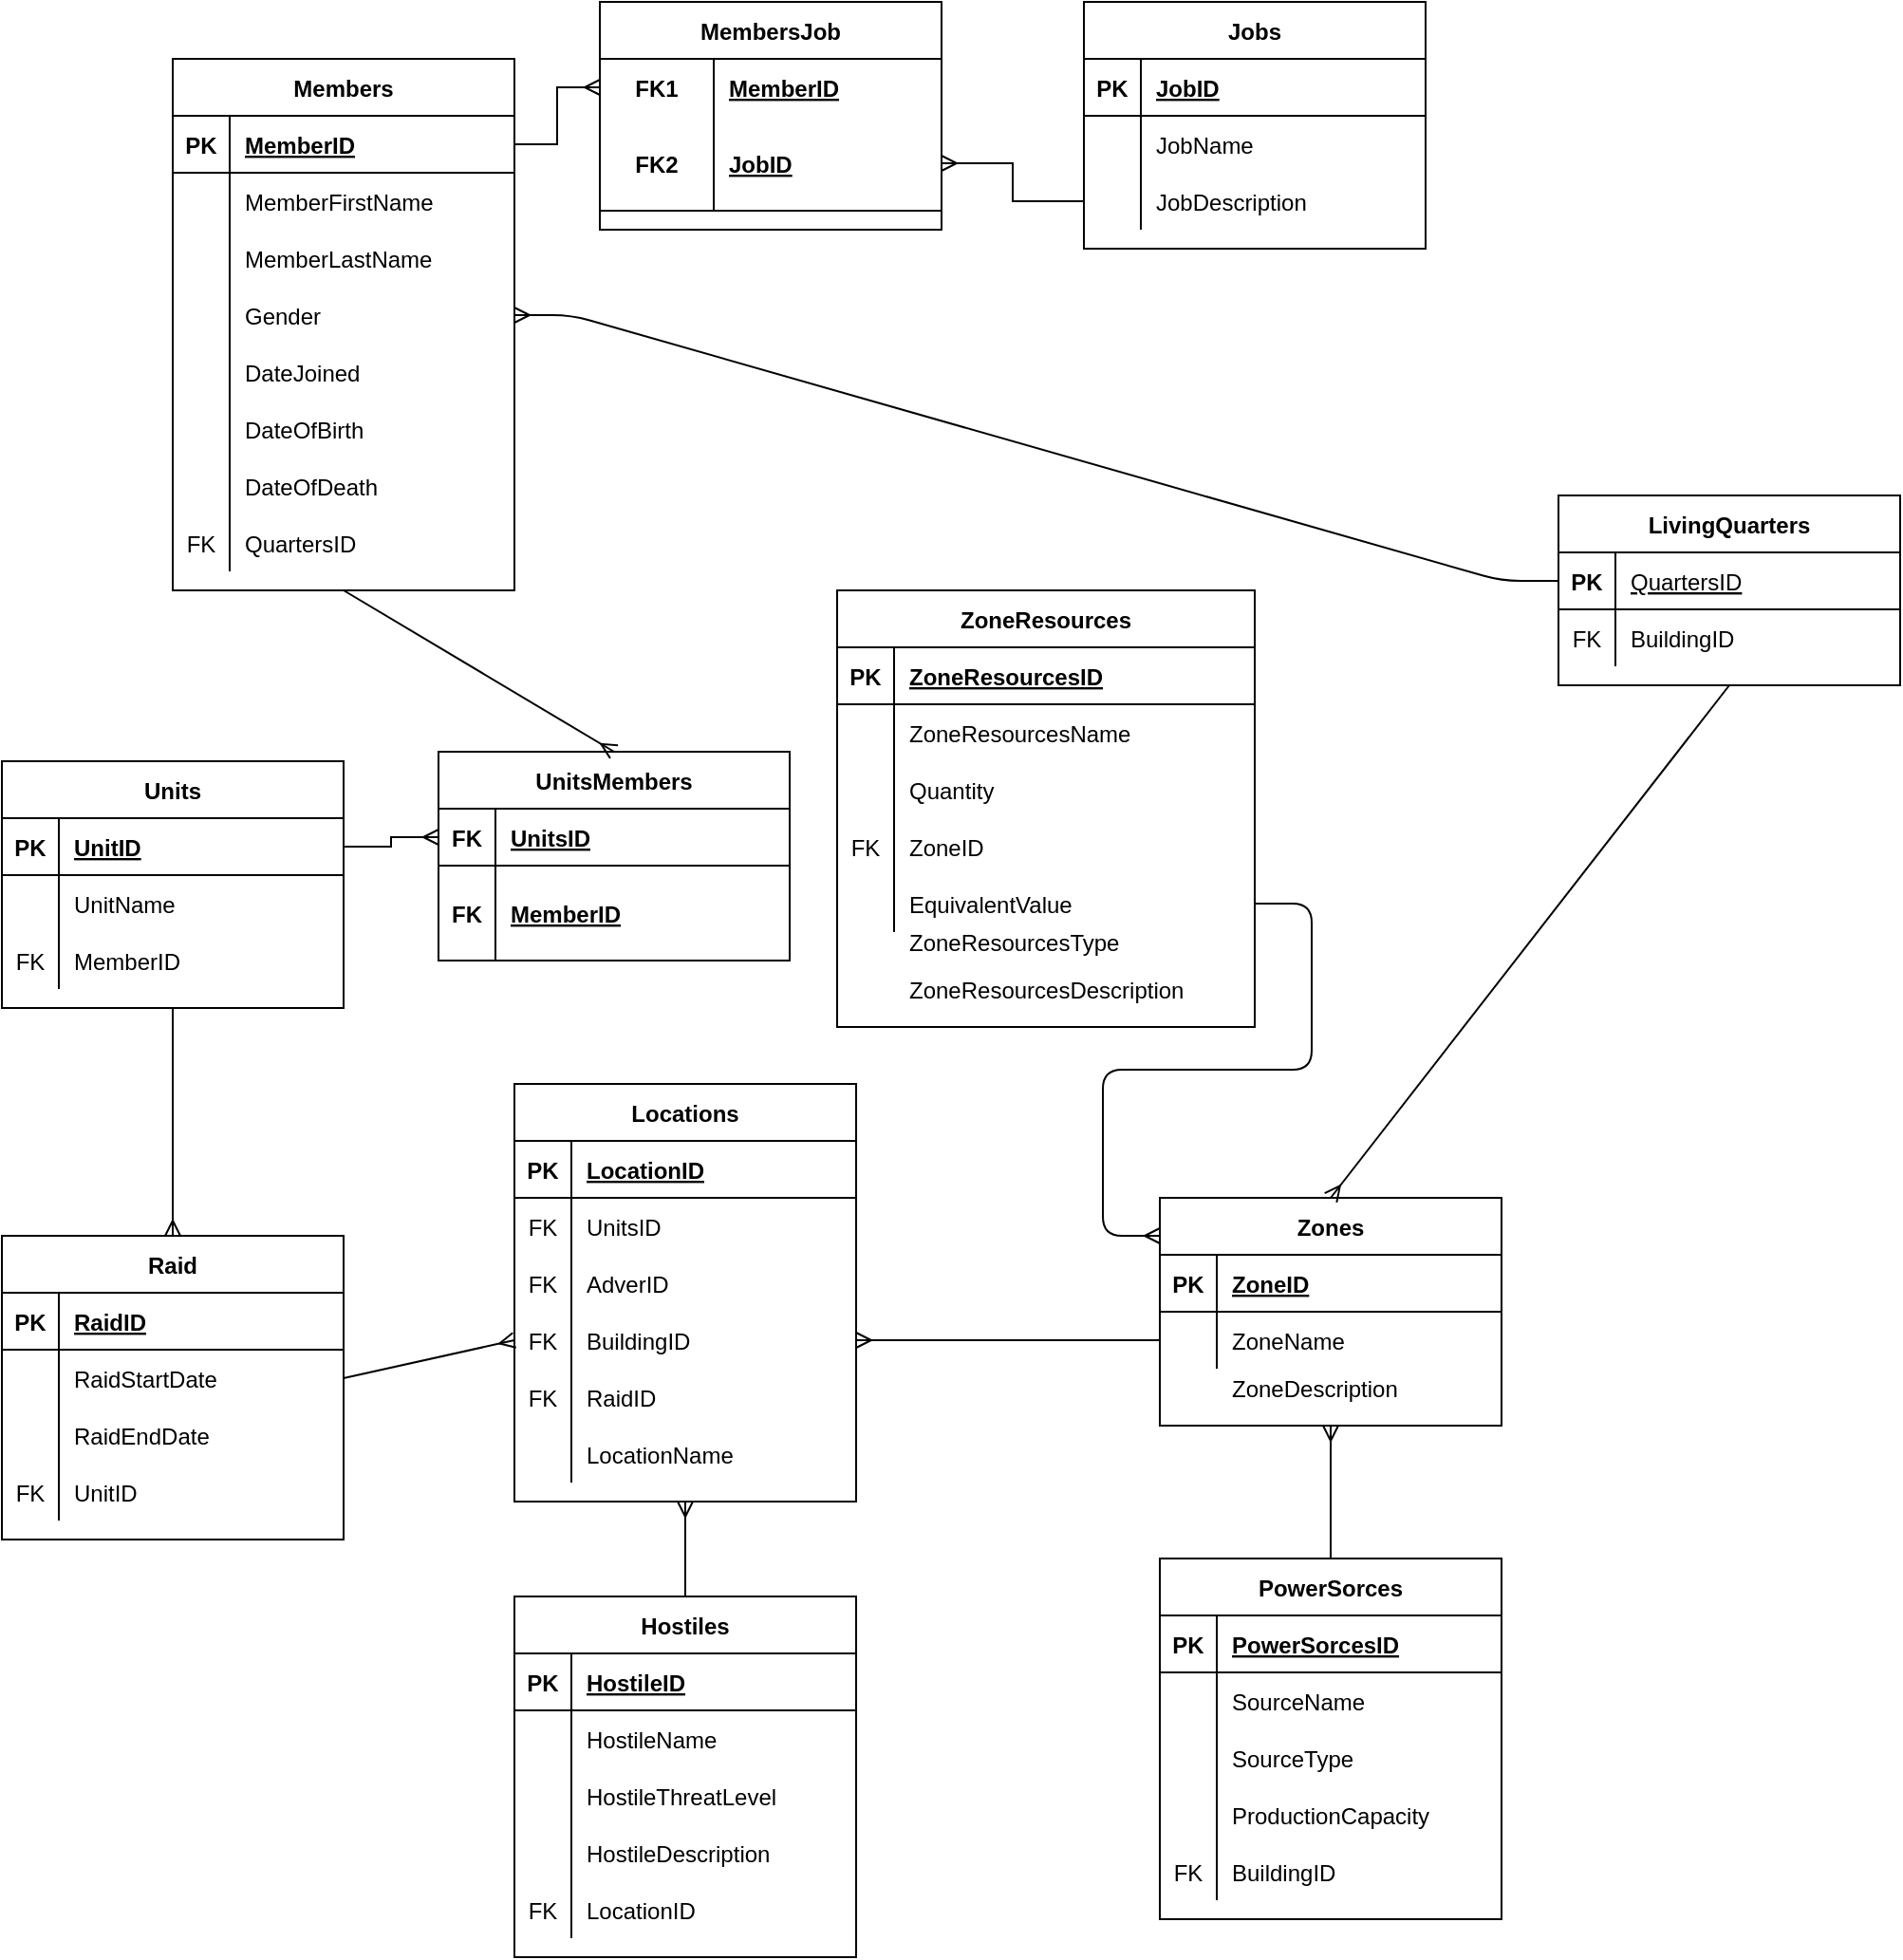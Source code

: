 <mxfile version="15.6.8" type="device"><diagram id="XdAY1lsW5mW8Tpn6hR-O" name="Page-1"><mxGraphModel dx="1344" dy="834" grid="1" gridSize="10" guides="1" tooltips="1" connect="1" arrows="1" fold="1" page="1" pageScale="1" pageWidth="850" pageHeight="1100" math="0" shadow="0"><root><mxCell id="0"/><mxCell id="1" parent="0"/><mxCell id="xS3Vt_DvIBAjtEXGoKfx-1" value="Members" style="shape=table;startSize=30;container=1;collapsible=1;childLayout=tableLayout;fixedRows=1;rowLines=0;fontStyle=1;align=center;resizeLast=1;" vertex="1" parent="1"><mxGeometry x="130" y="70" width="180" height="280" as="geometry"/></mxCell><mxCell id="xS3Vt_DvIBAjtEXGoKfx-2" value="" style="shape=partialRectangle;collapsible=0;dropTarget=0;pointerEvents=0;fillColor=none;top=0;left=0;bottom=1;right=0;points=[[0,0.5],[1,0.5]];portConstraint=eastwest;" vertex="1" parent="xS3Vt_DvIBAjtEXGoKfx-1"><mxGeometry y="30" width="180" height="30" as="geometry"/></mxCell><mxCell id="xS3Vt_DvIBAjtEXGoKfx-3" value="PK" style="shape=partialRectangle;connectable=0;fillColor=none;top=0;left=0;bottom=0;right=0;fontStyle=1;overflow=hidden;" vertex="1" parent="xS3Vt_DvIBAjtEXGoKfx-2"><mxGeometry width="30" height="30" as="geometry"><mxRectangle width="30" height="30" as="alternateBounds"/></mxGeometry></mxCell><mxCell id="xS3Vt_DvIBAjtEXGoKfx-4" value="MemberID" style="shape=partialRectangle;connectable=0;fillColor=none;top=0;left=0;bottom=0;right=0;align=left;spacingLeft=6;fontStyle=5;overflow=hidden;" vertex="1" parent="xS3Vt_DvIBAjtEXGoKfx-2"><mxGeometry x="30" width="150" height="30" as="geometry"><mxRectangle width="150" height="30" as="alternateBounds"/></mxGeometry></mxCell><mxCell id="xS3Vt_DvIBAjtEXGoKfx-5" value="" style="shape=partialRectangle;collapsible=0;dropTarget=0;pointerEvents=0;fillColor=none;top=0;left=0;bottom=0;right=0;points=[[0,0.5],[1,0.5]];portConstraint=eastwest;" vertex="1" parent="xS3Vt_DvIBAjtEXGoKfx-1"><mxGeometry y="60" width="180" height="30" as="geometry"/></mxCell><mxCell id="xS3Vt_DvIBAjtEXGoKfx-6" value="" style="shape=partialRectangle;connectable=0;fillColor=none;top=0;left=0;bottom=0;right=0;editable=1;overflow=hidden;" vertex="1" parent="xS3Vt_DvIBAjtEXGoKfx-5"><mxGeometry width="30" height="30" as="geometry"><mxRectangle width="30" height="30" as="alternateBounds"/></mxGeometry></mxCell><mxCell id="xS3Vt_DvIBAjtEXGoKfx-7" value="MemberFirstName" style="shape=partialRectangle;connectable=0;fillColor=none;top=0;left=0;bottom=0;right=0;align=left;spacingLeft=6;overflow=hidden;" vertex="1" parent="xS3Vt_DvIBAjtEXGoKfx-5"><mxGeometry x="30" width="150" height="30" as="geometry"><mxRectangle width="150" height="30" as="alternateBounds"/></mxGeometry></mxCell><mxCell id="xS3Vt_DvIBAjtEXGoKfx-8" value="" style="shape=partialRectangle;collapsible=0;dropTarget=0;pointerEvents=0;fillColor=none;top=0;left=0;bottom=0;right=0;points=[[0,0.5],[1,0.5]];portConstraint=eastwest;" vertex="1" parent="xS3Vt_DvIBAjtEXGoKfx-1"><mxGeometry y="90" width="180" height="30" as="geometry"/></mxCell><mxCell id="xS3Vt_DvIBAjtEXGoKfx-9" value="" style="shape=partialRectangle;connectable=0;fillColor=none;top=0;left=0;bottom=0;right=0;editable=1;overflow=hidden;" vertex="1" parent="xS3Vt_DvIBAjtEXGoKfx-8"><mxGeometry width="30" height="30" as="geometry"><mxRectangle width="30" height="30" as="alternateBounds"/></mxGeometry></mxCell><mxCell id="xS3Vt_DvIBAjtEXGoKfx-10" value="MemberLastName" style="shape=partialRectangle;connectable=0;fillColor=none;top=0;left=0;bottom=0;right=0;align=left;spacingLeft=6;overflow=hidden;" vertex="1" parent="xS3Vt_DvIBAjtEXGoKfx-8"><mxGeometry x="30" width="150" height="30" as="geometry"><mxRectangle width="150" height="30" as="alternateBounds"/></mxGeometry></mxCell><mxCell id="xS3Vt_DvIBAjtEXGoKfx-11" value="" style="shape=partialRectangle;collapsible=0;dropTarget=0;pointerEvents=0;fillColor=none;top=0;left=0;bottom=0;right=0;points=[[0,0.5],[1,0.5]];portConstraint=eastwest;" vertex="1" parent="xS3Vt_DvIBAjtEXGoKfx-1"><mxGeometry y="120" width="180" height="30" as="geometry"/></mxCell><mxCell id="xS3Vt_DvIBAjtEXGoKfx-12" value="" style="shape=partialRectangle;connectable=0;fillColor=none;top=0;left=0;bottom=0;right=0;editable=1;overflow=hidden;" vertex="1" parent="xS3Vt_DvIBAjtEXGoKfx-11"><mxGeometry width="30" height="30" as="geometry"><mxRectangle width="30" height="30" as="alternateBounds"/></mxGeometry></mxCell><mxCell id="xS3Vt_DvIBAjtEXGoKfx-13" value="Gender" style="shape=partialRectangle;connectable=0;fillColor=none;top=0;left=0;bottom=0;right=0;align=left;spacingLeft=6;overflow=hidden;" vertex="1" parent="xS3Vt_DvIBAjtEXGoKfx-11"><mxGeometry x="30" width="150" height="30" as="geometry"><mxRectangle width="150" height="30" as="alternateBounds"/></mxGeometry></mxCell><mxCell id="xS3Vt_DvIBAjtEXGoKfx-14" value="" style="shape=partialRectangle;collapsible=0;dropTarget=0;pointerEvents=0;fillColor=none;top=0;left=0;bottom=0;right=0;points=[[0,0.5],[1,0.5]];portConstraint=eastwest;" vertex="1" parent="xS3Vt_DvIBAjtEXGoKfx-1"><mxGeometry y="150" width="180" height="30" as="geometry"/></mxCell><mxCell id="xS3Vt_DvIBAjtEXGoKfx-15" value="" style="shape=partialRectangle;connectable=0;fillColor=none;top=0;left=0;bottom=0;right=0;editable=1;overflow=hidden;" vertex="1" parent="xS3Vt_DvIBAjtEXGoKfx-14"><mxGeometry width="30" height="30" as="geometry"><mxRectangle width="30" height="30" as="alternateBounds"/></mxGeometry></mxCell><mxCell id="xS3Vt_DvIBAjtEXGoKfx-16" value="DateJoined" style="shape=partialRectangle;connectable=0;fillColor=none;top=0;left=0;bottom=0;right=0;align=left;spacingLeft=6;overflow=hidden;" vertex="1" parent="xS3Vt_DvIBAjtEXGoKfx-14"><mxGeometry x="30" width="150" height="30" as="geometry"><mxRectangle width="150" height="30" as="alternateBounds"/></mxGeometry></mxCell><mxCell id="xS3Vt_DvIBAjtEXGoKfx-17" value="" style="shape=partialRectangle;collapsible=0;dropTarget=0;pointerEvents=0;fillColor=none;top=0;left=0;bottom=0;right=0;points=[[0,0.5],[1,0.5]];portConstraint=eastwest;" vertex="1" parent="xS3Vt_DvIBAjtEXGoKfx-1"><mxGeometry y="180" width="180" height="30" as="geometry"/></mxCell><mxCell id="xS3Vt_DvIBAjtEXGoKfx-18" value="" style="shape=partialRectangle;connectable=0;fillColor=none;top=0;left=0;bottom=0;right=0;editable=1;overflow=hidden;" vertex="1" parent="xS3Vt_DvIBAjtEXGoKfx-17"><mxGeometry width="30" height="30" as="geometry"><mxRectangle width="30" height="30" as="alternateBounds"/></mxGeometry></mxCell><mxCell id="xS3Vt_DvIBAjtEXGoKfx-19" value="DateOfBirth" style="shape=partialRectangle;connectable=0;fillColor=none;top=0;left=0;bottom=0;right=0;align=left;spacingLeft=6;overflow=hidden;" vertex="1" parent="xS3Vt_DvIBAjtEXGoKfx-17"><mxGeometry x="30" width="150" height="30" as="geometry"><mxRectangle width="150" height="30" as="alternateBounds"/></mxGeometry></mxCell><mxCell id="xS3Vt_DvIBAjtEXGoKfx-20" value="" style="shape=partialRectangle;collapsible=0;dropTarget=0;pointerEvents=0;fillColor=none;top=0;left=0;bottom=0;right=0;points=[[0,0.5],[1,0.5]];portConstraint=eastwest;" vertex="1" parent="xS3Vt_DvIBAjtEXGoKfx-1"><mxGeometry y="210" width="180" height="30" as="geometry"/></mxCell><mxCell id="xS3Vt_DvIBAjtEXGoKfx-21" value="" style="shape=partialRectangle;connectable=0;fillColor=none;top=0;left=0;bottom=0;right=0;editable=1;overflow=hidden;" vertex="1" parent="xS3Vt_DvIBAjtEXGoKfx-20"><mxGeometry width="30" height="30" as="geometry"><mxRectangle width="30" height="30" as="alternateBounds"/></mxGeometry></mxCell><mxCell id="xS3Vt_DvIBAjtEXGoKfx-22" value="DateOfDeath" style="shape=partialRectangle;connectable=0;fillColor=none;top=0;left=0;bottom=0;right=0;align=left;spacingLeft=6;overflow=hidden;" vertex="1" parent="xS3Vt_DvIBAjtEXGoKfx-20"><mxGeometry x="30" width="150" height="30" as="geometry"><mxRectangle width="150" height="30" as="alternateBounds"/></mxGeometry></mxCell><mxCell id="xS3Vt_DvIBAjtEXGoKfx-23" value="" style="shape=partialRectangle;collapsible=0;dropTarget=0;pointerEvents=0;fillColor=none;top=0;left=0;bottom=0;right=0;points=[[0,0.5],[1,0.5]];portConstraint=eastwest;" vertex="1" parent="xS3Vt_DvIBAjtEXGoKfx-1"><mxGeometry y="240" width="180" height="30" as="geometry"/></mxCell><mxCell id="xS3Vt_DvIBAjtEXGoKfx-24" value="FK" style="shape=partialRectangle;connectable=0;fillColor=none;top=0;left=0;bottom=0;right=0;editable=1;overflow=hidden;" vertex="1" parent="xS3Vt_DvIBAjtEXGoKfx-23"><mxGeometry width="30" height="30" as="geometry"><mxRectangle width="30" height="30" as="alternateBounds"/></mxGeometry></mxCell><mxCell id="xS3Vt_DvIBAjtEXGoKfx-25" value="QuartersID" style="shape=partialRectangle;connectable=0;fillColor=none;top=0;left=0;bottom=0;right=0;align=left;spacingLeft=6;overflow=hidden;" vertex="1" parent="xS3Vt_DvIBAjtEXGoKfx-23"><mxGeometry x="30" width="150" height="30" as="geometry"><mxRectangle width="150" height="30" as="alternateBounds"/></mxGeometry></mxCell><mxCell id="xS3Vt_DvIBAjtEXGoKfx-26" value="Locations" style="shape=table;startSize=30;container=1;collapsible=1;childLayout=tableLayout;fixedRows=1;rowLines=0;fontStyle=1;align=center;resizeLast=1;" vertex="1" parent="1"><mxGeometry x="310" y="610" width="180" height="220" as="geometry"/></mxCell><mxCell id="xS3Vt_DvIBAjtEXGoKfx-27" value="" style="shape=partialRectangle;collapsible=0;dropTarget=0;pointerEvents=0;fillColor=none;top=0;left=0;bottom=1;right=0;points=[[0,0.5],[1,0.5]];portConstraint=eastwest;" vertex="1" parent="xS3Vt_DvIBAjtEXGoKfx-26"><mxGeometry y="30" width="180" height="30" as="geometry"/></mxCell><mxCell id="xS3Vt_DvIBAjtEXGoKfx-28" value="PK" style="shape=partialRectangle;connectable=0;fillColor=none;top=0;left=0;bottom=0;right=0;fontStyle=1;overflow=hidden;" vertex="1" parent="xS3Vt_DvIBAjtEXGoKfx-27"><mxGeometry width="30" height="30" as="geometry"><mxRectangle width="30" height="30" as="alternateBounds"/></mxGeometry></mxCell><mxCell id="xS3Vt_DvIBAjtEXGoKfx-29" value="LocationID" style="shape=partialRectangle;connectable=0;fillColor=none;top=0;left=0;bottom=0;right=0;align=left;spacingLeft=6;fontStyle=5;overflow=hidden;" vertex="1" parent="xS3Vt_DvIBAjtEXGoKfx-27"><mxGeometry x="30" width="150" height="30" as="geometry"><mxRectangle width="150" height="30" as="alternateBounds"/></mxGeometry></mxCell><mxCell id="xS3Vt_DvIBAjtEXGoKfx-30" value="" style="shape=partialRectangle;collapsible=0;dropTarget=0;pointerEvents=0;fillColor=none;top=0;left=0;bottom=0;right=0;points=[[0,0.5],[1,0.5]];portConstraint=eastwest;" vertex="1" parent="xS3Vt_DvIBAjtEXGoKfx-26"><mxGeometry y="60" width="180" height="30" as="geometry"/></mxCell><mxCell id="xS3Vt_DvIBAjtEXGoKfx-31" value="FK" style="shape=partialRectangle;connectable=0;fillColor=none;top=0;left=0;bottom=0;right=0;editable=1;overflow=hidden;" vertex="1" parent="xS3Vt_DvIBAjtEXGoKfx-30"><mxGeometry width="30" height="30" as="geometry"><mxRectangle width="30" height="30" as="alternateBounds"/></mxGeometry></mxCell><mxCell id="xS3Vt_DvIBAjtEXGoKfx-32" value="UnitsID" style="shape=partialRectangle;connectable=0;fillColor=none;top=0;left=0;bottom=0;right=0;align=left;spacingLeft=6;overflow=hidden;" vertex="1" parent="xS3Vt_DvIBAjtEXGoKfx-30"><mxGeometry x="30" width="150" height="30" as="geometry"><mxRectangle width="150" height="30" as="alternateBounds"/></mxGeometry></mxCell><mxCell id="xS3Vt_DvIBAjtEXGoKfx-33" value="" style="shape=partialRectangle;collapsible=0;dropTarget=0;pointerEvents=0;fillColor=none;top=0;left=0;bottom=0;right=0;points=[[0,0.5],[1,0.5]];portConstraint=eastwest;" vertex="1" parent="xS3Vt_DvIBAjtEXGoKfx-26"><mxGeometry y="90" width="180" height="30" as="geometry"/></mxCell><mxCell id="xS3Vt_DvIBAjtEXGoKfx-34" value="FK" style="shape=partialRectangle;connectable=0;fillColor=none;top=0;left=0;bottom=0;right=0;editable=1;overflow=hidden;" vertex="1" parent="xS3Vt_DvIBAjtEXGoKfx-33"><mxGeometry width="30" height="30" as="geometry"><mxRectangle width="30" height="30" as="alternateBounds"/></mxGeometry></mxCell><mxCell id="xS3Vt_DvIBAjtEXGoKfx-35" value="AdverID" style="shape=partialRectangle;connectable=0;fillColor=none;top=0;left=0;bottom=0;right=0;align=left;spacingLeft=6;overflow=hidden;" vertex="1" parent="xS3Vt_DvIBAjtEXGoKfx-33"><mxGeometry x="30" width="150" height="30" as="geometry"><mxRectangle width="150" height="30" as="alternateBounds"/></mxGeometry></mxCell><mxCell id="xS3Vt_DvIBAjtEXGoKfx-36" value="" style="shape=partialRectangle;collapsible=0;dropTarget=0;pointerEvents=0;fillColor=none;top=0;left=0;bottom=0;right=0;points=[[0,0.5],[1,0.5]];portConstraint=eastwest;" vertex="1" parent="xS3Vt_DvIBAjtEXGoKfx-26"><mxGeometry y="120" width="180" height="30" as="geometry"/></mxCell><mxCell id="xS3Vt_DvIBAjtEXGoKfx-37" value="FK" style="shape=partialRectangle;connectable=0;fillColor=none;top=0;left=0;bottom=0;right=0;editable=1;overflow=hidden;" vertex="1" parent="xS3Vt_DvIBAjtEXGoKfx-36"><mxGeometry width="30" height="30" as="geometry"><mxRectangle width="30" height="30" as="alternateBounds"/></mxGeometry></mxCell><mxCell id="xS3Vt_DvIBAjtEXGoKfx-38" value="BuildingID" style="shape=partialRectangle;connectable=0;fillColor=none;top=0;left=0;bottom=0;right=0;align=left;spacingLeft=6;overflow=hidden;" vertex="1" parent="xS3Vt_DvIBAjtEXGoKfx-36"><mxGeometry x="30" width="150" height="30" as="geometry"><mxRectangle width="150" height="30" as="alternateBounds"/></mxGeometry></mxCell><mxCell id="xS3Vt_DvIBAjtEXGoKfx-39" value="" style="shape=partialRectangle;collapsible=0;dropTarget=0;pointerEvents=0;fillColor=none;top=0;left=0;bottom=0;right=0;points=[[0,0.5],[1,0.5]];portConstraint=eastwest;" vertex="1" parent="xS3Vt_DvIBAjtEXGoKfx-26"><mxGeometry y="150" width="180" height="30" as="geometry"/></mxCell><mxCell id="xS3Vt_DvIBAjtEXGoKfx-40" value="FK" style="shape=partialRectangle;connectable=0;fillColor=none;top=0;left=0;bottom=0;right=0;editable=1;overflow=hidden;" vertex="1" parent="xS3Vt_DvIBAjtEXGoKfx-39"><mxGeometry width="30" height="30" as="geometry"><mxRectangle width="30" height="30" as="alternateBounds"/></mxGeometry></mxCell><mxCell id="xS3Vt_DvIBAjtEXGoKfx-41" value="RaidID" style="shape=partialRectangle;connectable=0;fillColor=none;top=0;left=0;bottom=0;right=0;align=left;spacingLeft=6;overflow=hidden;" vertex="1" parent="xS3Vt_DvIBAjtEXGoKfx-39"><mxGeometry x="30" width="150" height="30" as="geometry"><mxRectangle width="150" height="30" as="alternateBounds"/></mxGeometry></mxCell><mxCell id="xS3Vt_DvIBAjtEXGoKfx-42" value="" style="shape=partialRectangle;collapsible=0;dropTarget=0;pointerEvents=0;fillColor=none;top=0;left=0;bottom=0;right=0;points=[[0,0.5],[1,0.5]];portConstraint=eastwest;" vertex="1" parent="xS3Vt_DvIBAjtEXGoKfx-26"><mxGeometry y="180" width="180" height="30" as="geometry"/></mxCell><mxCell id="xS3Vt_DvIBAjtEXGoKfx-43" value="" style="shape=partialRectangle;connectable=0;fillColor=none;top=0;left=0;bottom=0;right=0;editable=1;overflow=hidden;" vertex="1" parent="xS3Vt_DvIBAjtEXGoKfx-42"><mxGeometry width="30" height="30" as="geometry"><mxRectangle width="30" height="30" as="alternateBounds"/></mxGeometry></mxCell><mxCell id="xS3Vt_DvIBAjtEXGoKfx-44" value="LocationName" style="shape=partialRectangle;connectable=0;fillColor=none;top=0;left=0;bottom=0;right=0;align=left;spacingLeft=6;overflow=hidden;" vertex="1" parent="xS3Vt_DvIBAjtEXGoKfx-42"><mxGeometry x="30" width="150" height="30" as="geometry"><mxRectangle width="150" height="30" as="alternateBounds"/></mxGeometry></mxCell><mxCell id="xS3Vt_DvIBAjtEXGoKfx-45" value="Units" style="shape=table;startSize=30;container=1;collapsible=1;childLayout=tableLayout;fixedRows=1;rowLines=0;fontStyle=1;align=center;resizeLast=1;" vertex="1" parent="1"><mxGeometry x="40" y="440" width="180" height="130" as="geometry"/></mxCell><mxCell id="xS3Vt_DvIBAjtEXGoKfx-46" value="" style="shape=partialRectangle;collapsible=0;dropTarget=0;pointerEvents=0;fillColor=none;top=0;left=0;bottom=1;right=0;points=[[0,0.5],[1,0.5]];portConstraint=eastwest;" vertex="1" parent="xS3Vt_DvIBAjtEXGoKfx-45"><mxGeometry y="30" width="180" height="30" as="geometry"/></mxCell><mxCell id="xS3Vt_DvIBAjtEXGoKfx-47" value="PK" style="shape=partialRectangle;connectable=0;fillColor=none;top=0;left=0;bottom=0;right=0;fontStyle=1;overflow=hidden;" vertex="1" parent="xS3Vt_DvIBAjtEXGoKfx-46"><mxGeometry width="30" height="30" as="geometry"><mxRectangle width="30" height="30" as="alternateBounds"/></mxGeometry></mxCell><mxCell id="xS3Vt_DvIBAjtEXGoKfx-48" value="UnitID" style="shape=partialRectangle;connectable=0;fillColor=none;top=0;left=0;bottom=0;right=0;align=left;spacingLeft=6;fontStyle=5;overflow=hidden;" vertex="1" parent="xS3Vt_DvIBAjtEXGoKfx-46"><mxGeometry x="30" width="150" height="30" as="geometry"><mxRectangle width="150" height="30" as="alternateBounds"/></mxGeometry></mxCell><mxCell id="xS3Vt_DvIBAjtEXGoKfx-49" value="" style="shape=partialRectangle;collapsible=0;dropTarget=0;pointerEvents=0;fillColor=none;top=0;left=0;bottom=0;right=0;points=[[0,0.5],[1,0.5]];portConstraint=eastwest;" vertex="1" parent="xS3Vt_DvIBAjtEXGoKfx-45"><mxGeometry y="60" width="180" height="30" as="geometry"/></mxCell><mxCell id="xS3Vt_DvIBAjtEXGoKfx-50" value="" style="shape=partialRectangle;connectable=0;fillColor=none;top=0;left=0;bottom=0;right=0;editable=1;overflow=hidden;" vertex="1" parent="xS3Vt_DvIBAjtEXGoKfx-49"><mxGeometry width="30" height="30" as="geometry"><mxRectangle width="30" height="30" as="alternateBounds"/></mxGeometry></mxCell><mxCell id="xS3Vt_DvIBAjtEXGoKfx-51" value="UnitName" style="shape=partialRectangle;connectable=0;fillColor=none;top=0;left=0;bottom=0;right=0;align=left;spacingLeft=6;overflow=hidden;" vertex="1" parent="xS3Vt_DvIBAjtEXGoKfx-49"><mxGeometry x="30" width="150" height="30" as="geometry"><mxRectangle width="150" height="30" as="alternateBounds"/></mxGeometry></mxCell><mxCell id="xS3Vt_DvIBAjtEXGoKfx-52" value="" style="shape=partialRectangle;collapsible=0;dropTarget=0;pointerEvents=0;fillColor=none;top=0;left=0;bottom=0;right=0;points=[[0,0.5],[1,0.5]];portConstraint=eastwest;" vertex="1" parent="xS3Vt_DvIBAjtEXGoKfx-45"><mxGeometry y="90" width="180" height="30" as="geometry"/></mxCell><mxCell id="xS3Vt_DvIBAjtEXGoKfx-53" value="FK" style="shape=partialRectangle;connectable=0;fillColor=none;top=0;left=0;bottom=0;right=0;editable=1;overflow=hidden;" vertex="1" parent="xS3Vt_DvIBAjtEXGoKfx-52"><mxGeometry width="30" height="30" as="geometry"><mxRectangle width="30" height="30" as="alternateBounds"/></mxGeometry></mxCell><mxCell id="xS3Vt_DvIBAjtEXGoKfx-54" value="MemberID" style="shape=partialRectangle;connectable=0;fillColor=none;top=0;left=0;bottom=0;right=0;align=left;spacingLeft=6;overflow=hidden;" vertex="1" parent="xS3Vt_DvIBAjtEXGoKfx-52"><mxGeometry x="30" width="150" height="30" as="geometry"><mxRectangle width="150" height="30" as="alternateBounds"/></mxGeometry></mxCell><mxCell id="xS3Vt_DvIBAjtEXGoKfx-55" value="ZoneResources" style="shape=table;startSize=30;container=1;collapsible=1;childLayout=tableLayout;fixedRows=1;rowLines=0;fontStyle=1;align=center;resizeLast=1;" vertex="1" parent="1"><mxGeometry x="480" y="350" width="220" height="230" as="geometry"/></mxCell><mxCell id="xS3Vt_DvIBAjtEXGoKfx-56" value="" style="shape=partialRectangle;collapsible=0;dropTarget=0;pointerEvents=0;fillColor=none;top=0;left=0;bottom=1;right=0;points=[[0,0.5],[1,0.5]];portConstraint=eastwest;" vertex="1" parent="xS3Vt_DvIBAjtEXGoKfx-55"><mxGeometry y="30" width="220" height="30" as="geometry"/></mxCell><mxCell id="xS3Vt_DvIBAjtEXGoKfx-57" value="PK" style="shape=partialRectangle;connectable=0;fillColor=none;top=0;left=0;bottom=0;right=0;fontStyle=1;overflow=hidden;" vertex="1" parent="xS3Vt_DvIBAjtEXGoKfx-56"><mxGeometry width="30" height="30" as="geometry"><mxRectangle width="30" height="30" as="alternateBounds"/></mxGeometry></mxCell><mxCell id="xS3Vt_DvIBAjtEXGoKfx-58" value="ZoneResourcesID" style="shape=partialRectangle;connectable=0;fillColor=none;top=0;left=0;bottom=0;right=0;align=left;spacingLeft=6;fontStyle=5;overflow=hidden;" vertex="1" parent="xS3Vt_DvIBAjtEXGoKfx-56"><mxGeometry x="30" width="190" height="30" as="geometry"><mxRectangle width="190" height="30" as="alternateBounds"/></mxGeometry></mxCell><mxCell id="xS3Vt_DvIBAjtEXGoKfx-59" value="" style="shape=partialRectangle;collapsible=0;dropTarget=0;pointerEvents=0;fillColor=none;top=0;left=0;bottom=0;right=0;points=[[0,0.5],[1,0.5]];portConstraint=eastwest;" vertex="1" parent="xS3Vt_DvIBAjtEXGoKfx-55"><mxGeometry y="60" width="220" height="30" as="geometry"/></mxCell><mxCell id="xS3Vt_DvIBAjtEXGoKfx-60" value="" style="shape=partialRectangle;connectable=0;fillColor=none;top=0;left=0;bottom=0;right=0;editable=1;overflow=hidden;" vertex="1" parent="xS3Vt_DvIBAjtEXGoKfx-59"><mxGeometry width="30" height="30" as="geometry"><mxRectangle width="30" height="30" as="alternateBounds"/></mxGeometry></mxCell><mxCell id="xS3Vt_DvIBAjtEXGoKfx-61" value="ZoneResourcesName" style="shape=partialRectangle;connectable=0;fillColor=none;top=0;left=0;bottom=0;right=0;align=left;spacingLeft=6;overflow=hidden;" vertex="1" parent="xS3Vt_DvIBAjtEXGoKfx-59"><mxGeometry x="30" width="190" height="30" as="geometry"><mxRectangle width="190" height="30" as="alternateBounds"/></mxGeometry></mxCell><mxCell id="xS3Vt_DvIBAjtEXGoKfx-62" value="" style="shape=partialRectangle;collapsible=0;dropTarget=0;pointerEvents=0;fillColor=none;top=0;left=0;bottom=0;right=0;points=[[0,0.5],[1,0.5]];portConstraint=eastwest;" vertex="1" parent="xS3Vt_DvIBAjtEXGoKfx-55"><mxGeometry y="90" width="220" height="30" as="geometry"/></mxCell><mxCell id="xS3Vt_DvIBAjtEXGoKfx-63" value="" style="shape=partialRectangle;connectable=0;fillColor=none;top=0;left=0;bottom=0;right=0;editable=1;overflow=hidden;" vertex="1" parent="xS3Vt_DvIBAjtEXGoKfx-62"><mxGeometry width="30" height="30" as="geometry"><mxRectangle width="30" height="30" as="alternateBounds"/></mxGeometry></mxCell><mxCell id="xS3Vt_DvIBAjtEXGoKfx-64" value="Quantity" style="shape=partialRectangle;connectable=0;fillColor=none;top=0;left=0;bottom=0;right=0;align=left;spacingLeft=6;overflow=hidden;" vertex="1" parent="xS3Vt_DvIBAjtEXGoKfx-62"><mxGeometry x="30" width="190" height="30" as="geometry"><mxRectangle width="190" height="30" as="alternateBounds"/></mxGeometry></mxCell><mxCell id="xS3Vt_DvIBAjtEXGoKfx-65" value="" style="shape=partialRectangle;collapsible=0;dropTarget=0;pointerEvents=0;fillColor=none;top=0;left=0;bottom=0;right=0;points=[[0,0.5],[1,0.5]];portConstraint=eastwest;" vertex="1" parent="xS3Vt_DvIBAjtEXGoKfx-55"><mxGeometry y="120" width="220" height="30" as="geometry"/></mxCell><mxCell id="xS3Vt_DvIBAjtEXGoKfx-66" value="FK" style="shape=partialRectangle;connectable=0;fillColor=none;top=0;left=0;bottom=0;right=0;editable=1;overflow=hidden;" vertex="1" parent="xS3Vt_DvIBAjtEXGoKfx-65"><mxGeometry width="30" height="30" as="geometry"><mxRectangle width="30" height="30" as="alternateBounds"/></mxGeometry></mxCell><mxCell id="xS3Vt_DvIBAjtEXGoKfx-67" value="ZoneID" style="shape=partialRectangle;connectable=0;fillColor=none;top=0;left=0;bottom=0;right=0;align=left;spacingLeft=6;overflow=hidden;" vertex="1" parent="xS3Vt_DvIBAjtEXGoKfx-65"><mxGeometry x="30" width="190" height="30" as="geometry"><mxRectangle width="190" height="30" as="alternateBounds"/></mxGeometry></mxCell><mxCell id="xS3Vt_DvIBAjtEXGoKfx-68" value="" style="shape=partialRectangle;collapsible=0;dropTarget=0;pointerEvents=0;fillColor=none;top=0;left=0;bottom=0;right=0;points=[[0,0.5],[1,0.5]];portConstraint=eastwest;" vertex="1" parent="xS3Vt_DvIBAjtEXGoKfx-55"><mxGeometry y="150" width="220" height="30" as="geometry"/></mxCell><mxCell id="xS3Vt_DvIBAjtEXGoKfx-69" value="" style="shape=partialRectangle;connectable=0;fillColor=none;top=0;left=0;bottom=0;right=0;editable=1;overflow=hidden;" vertex="1" parent="xS3Vt_DvIBAjtEXGoKfx-68"><mxGeometry width="30" height="30" as="geometry"><mxRectangle width="30" height="30" as="alternateBounds"/></mxGeometry></mxCell><mxCell id="xS3Vt_DvIBAjtEXGoKfx-70" value="EquivalentValue" style="shape=partialRectangle;connectable=0;fillColor=none;top=0;left=0;bottom=0;right=0;align=left;spacingLeft=6;overflow=hidden;" vertex="1" parent="xS3Vt_DvIBAjtEXGoKfx-68"><mxGeometry x="30" width="190" height="30" as="geometry"><mxRectangle width="190" height="30" as="alternateBounds"/></mxGeometry></mxCell><mxCell id="xS3Vt_DvIBAjtEXGoKfx-71" value="Hostiles" style="shape=table;startSize=30;container=1;collapsible=1;childLayout=tableLayout;fixedRows=1;rowLines=0;fontStyle=1;align=center;resizeLast=1;" vertex="1" parent="1"><mxGeometry x="310" y="880" width="180" height="190" as="geometry"/></mxCell><mxCell id="xS3Vt_DvIBAjtEXGoKfx-72" value="" style="shape=partialRectangle;collapsible=0;dropTarget=0;pointerEvents=0;fillColor=none;top=0;left=0;bottom=1;right=0;points=[[0,0.5],[1,0.5]];portConstraint=eastwest;" vertex="1" parent="xS3Vt_DvIBAjtEXGoKfx-71"><mxGeometry y="30" width="180" height="30" as="geometry"/></mxCell><mxCell id="xS3Vt_DvIBAjtEXGoKfx-73" value="PK" style="shape=partialRectangle;connectable=0;fillColor=none;top=0;left=0;bottom=0;right=0;fontStyle=1;overflow=hidden;" vertex="1" parent="xS3Vt_DvIBAjtEXGoKfx-72"><mxGeometry width="30" height="30" as="geometry"><mxRectangle width="30" height="30" as="alternateBounds"/></mxGeometry></mxCell><mxCell id="xS3Vt_DvIBAjtEXGoKfx-74" value="HostileID" style="shape=partialRectangle;connectable=0;fillColor=none;top=0;left=0;bottom=0;right=0;align=left;spacingLeft=6;fontStyle=5;overflow=hidden;" vertex="1" parent="xS3Vt_DvIBAjtEXGoKfx-72"><mxGeometry x="30" width="150" height="30" as="geometry"><mxRectangle width="150" height="30" as="alternateBounds"/></mxGeometry></mxCell><mxCell id="xS3Vt_DvIBAjtEXGoKfx-75" value="" style="shape=partialRectangle;collapsible=0;dropTarget=0;pointerEvents=0;fillColor=none;top=0;left=0;bottom=0;right=0;points=[[0,0.5],[1,0.5]];portConstraint=eastwest;" vertex="1" parent="xS3Vt_DvIBAjtEXGoKfx-71"><mxGeometry y="60" width="180" height="30" as="geometry"/></mxCell><mxCell id="xS3Vt_DvIBAjtEXGoKfx-76" value="" style="shape=partialRectangle;connectable=0;fillColor=none;top=0;left=0;bottom=0;right=0;editable=1;overflow=hidden;" vertex="1" parent="xS3Vt_DvIBAjtEXGoKfx-75"><mxGeometry width="30" height="30" as="geometry"><mxRectangle width="30" height="30" as="alternateBounds"/></mxGeometry></mxCell><mxCell id="xS3Vt_DvIBAjtEXGoKfx-77" value="HostileName" style="shape=partialRectangle;connectable=0;fillColor=none;top=0;left=0;bottom=0;right=0;align=left;spacingLeft=6;overflow=hidden;" vertex="1" parent="xS3Vt_DvIBAjtEXGoKfx-75"><mxGeometry x="30" width="150" height="30" as="geometry"><mxRectangle width="150" height="30" as="alternateBounds"/></mxGeometry></mxCell><mxCell id="xS3Vt_DvIBAjtEXGoKfx-78" value="" style="shape=partialRectangle;collapsible=0;dropTarget=0;pointerEvents=0;fillColor=none;top=0;left=0;bottom=0;right=0;points=[[0,0.5],[1,0.5]];portConstraint=eastwest;" vertex="1" parent="xS3Vt_DvIBAjtEXGoKfx-71"><mxGeometry y="90" width="180" height="30" as="geometry"/></mxCell><mxCell id="xS3Vt_DvIBAjtEXGoKfx-79" value="" style="shape=partialRectangle;connectable=0;fillColor=none;top=0;left=0;bottom=0;right=0;editable=1;overflow=hidden;" vertex="1" parent="xS3Vt_DvIBAjtEXGoKfx-78"><mxGeometry width="30" height="30" as="geometry"><mxRectangle width="30" height="30" as="alternateBounds"/></mxGeometry></mxCell><mxCell id="xS3Vt_DvIBAjtEXGoKfx-80" value="HostileThreatLevel" style="shape=partialRectangle;connectable=0;fillColor=none;top=0;left=0;bottom=0;right=0;align=left;spacingLeft=6;overflow=hidden;" vertex="1" parent="xS3Vt_DvIBAjtEXGoKfx-78"><mxGeometry x="30" width="150" height="30" as="geometry"><mxRectangle width="150" height="30" as="alternateBounds"/></mxGeometry></mxCell><mxCell id="xS3Vt_DvIBAjtEXGoKfx-81" value="" style="shape=partialRectangle;collapsible=0;dropTarget=0;pointerEvents=0;fillColor=none;top=0;left=0;bottom=0;right=0;points=[[0,0.5],[1,0.5]];portConstraint=eastwest;" vertex="1" parent="xS3Vt_DvIBAjtEXGoKfx-71"><mxGeometry y="120" width="180" height="30" as="geometry"/></mxCell><mxCell id="xS3Vt_DvIBAjtEXGoKfx-82" value="" style="shape=partialRectangle;connectable=0;fillColor=none;top=0;left=0;bottom=0;right=0;editable=1;overflow=hidden;" vertex="1" parent="xS3Vt_DvIBAjtEXGoKfx-81"><mxGeometry width="30" height="30" as="geometry"><mxRectangle width="30" height="30" as="alternateBounds"/></mxGeometry></mxCell><mxCell id="xS3Vt_DvIBAjtEXGoKfx-83" value="HostileDescription" style="shape=partialRectangle;connectable=0;fillColor=none;top=0;left=0;bottom=0;right=0;align=left;spacingLeft=6;overflow=hidden;" vertex="1" parent="xS3Vt_DvIBAjtEXGoKfx-81"><mxGeometry x="30" width="150" height="30" as="geometry"><mxRectangle width="150" height="30" as="alternateBounds"/></mxGeometry></mxCell><mxCell id="xS3Vt_DvIBAjtEXGoKfx-84" value="" style="shape=partialRectangle;collapsible=0;dropTarget=0;pointerEvents=0;fillColor=none;top=0;left=0;bottom=0;right=0;points=[[0,0.5],[1,0.5]];portConstraint=eastwest;" vertex="1" parent="xS3Vt_DvIBAjtEXGoKfx-71"><mxGeometry y="150" width="180" height="30" as="geometry"/></mxCell><mxCell id="xS3Vt_DvIBAjtEXGoKfx-85" value="FK" style="shape=partialRectangle;connectable=0;fillColor=none;top=0;left=0;bottom=0;right=0;editable=1;overflow=hidden;" vertex="1" parent="xS3Vt_DvIBAjtEXGoKfx-84"><mxGeometry width="30" height="30" as="geometry"><mxRectangle width="30" height="30" as="alternateBounds"/></mxGeometry></mxCell><mxCell id="xS3Vt_DvIBAjtEXGoKfx-86" value="LocationID" style="shape=partialRectangle;connectable=0;fillColor=none;top=0;left=0;bottom=0;right=0;align=left;spacingLeft=6;overflow=hidden;" vertex="1" parent="xS3Vt_DvIBAjtEXGoKfx-84"><mxGeometry x="30" width="150" height="30" as="geometry"><mxRectangle width="150" height="30" as="alternateBounds"/></mxGeometry></mxCell><mxCell id="xS3Vt_DvIBAjtEXGoKfx-87" value="Zones" style="shape=table;startSize=30;container=1;collapsible=1;childLayout=tableLayout;fixedRows=1;rowLines=0;fontStyle=1;align=center;resizeLast=1;" vertex="1" parent="1"><mxGeometry x="650" y="670" width="180" height="120" as="geometry"/></mxCell><mxCell id="xS3Vt_DvIBAjtEXGoKfx-88" value="" style="shape=partialRectangle;collapsible=0;dropTarget=0;pointerEvents=0;fillColor=none;top=0;left=0;bottom=1;right=0;points=[[0,0.5],[1,0.5]];portConstraint=eastwest;" vertex="1" parent="xS3Vt_DvIBAjtEXGoKfx-87"><mxGeometry y="30" width="180" height="30" as="geometry"/></mxCell><mxCell id="xS3Vt_DvIBAjtEXGoKfx-89" value="PK" style="shape=partialRectangle;connectable=0;fillColor=none;top=0;left=0;bottom=0;right=0;fontStyle=1;overflow=hidden;" vertex="1" parent="xS3Vt_DvIBAjtEXGoKfx-88"><mxGeometry width="30" height="30" as="geometry"><mxRectangle width="30" height="30" as="alternateBounds"/></mxGeometry></mxCell><mxCell id="xS3Vt_DvIBAjtEXGoKfx-90" value="ZoneID" style="shape=partialRectangle;connectable=0;fillColor=none;top=0;left=0;bottom=0;right=0;align=left;spacingLeft=6;fontStyle=5;overflow=hidden;" vertex="1" parent="xS3Vt_DvIBAjtEXGoKfx-88"><mxGeometry x="30" width="150" height="30" as="geometry"><mxRectangle width="150" height="30" as="alternateBounds"/></mxGeometry></mxCell><mxCell id="xS3Vt_DvIBAjtEXGoKfx-91" value="" style="shape=partialRectangle;collapsible=0;dropTarget=0;pointerEvents=0;fillColor=none;top=0;left=0;bottom=0;right=0;points=[[0,0.5],[1,0.5]];portConstraint=eastwest;" vertex="1" parent="xS3Vt_DvIBAjtEXGoKfx-87"><mxGeometry y="60" width="180" height="30" as="geometry"/></mxCell><mxCell id="xS3Vt_DvIBAjtEXGoKfx-92" value="" style="shape=partialRectangle;connectable=0;fillColor=none;top=0;left=0;bottom=0;right=0;editable=1;overflow=hidden;" vertex="1" parent="xS3Vt_DvIBAjtEXGoKfx-91"><mxGeometry width="30" height="30" as="geometry"><mxRectangle width="30" height="30" as="alternateBounds"/></mxGeometry></mxCell><mxCell id="xS3Vt_DvIBAjtEXGoKfx-93" value="ZoneName" style="shape=partialRectangle;connectable=0;fillColor=none;top=0;left=0;bottom=0;right=0;align=left;spacingLeft=6;overflow=hidden;" vertex="1" parent="xS3Vt_DvIBAjtEXGoKfx-91"><mxGeometry x="30" width="150" height="30" as="geometry"><mxRectangle width="150" height="30" as="alternateBounds"/></mxGeometry></mxCell><mxCell id="xS3Vt_DvIBAjtEXGoKfx-94" value="PowerSorces" style="shape=table;startSize=30;container=1;collapsible=1;childLayout=tableLayout;fixedRows=1;rowLines=0;fontStyle=1;align=center;resizeLast=1;" vertex="1" parent="1"><mxGeometry x="650" y="860" width="180" height="190" as="geometry"/></mxCell><mxCell id="xS3Vt_DvIBAjtEXGoKfx-95" value="" style="shape=partialRectangle;collapsible=0;dropTarget=0;pointerEvents=0;fillColor=none;top=0;left=0;bottom=1;right=0;points=[[0,0.5],[1,0.5]];portConstraint=eastwest;" vertex="1" parent="xS3Vt_DvIBAjtEXGoKfx-94"><mxGeometry y="30" width="180" height="30" as="geometry"/></mxCell><mxCell id="xS3Vt_DvIBAjtEXGoKfx-96" value="PK" style="shape=partialRectangle;connectable=0;fillColor=none;top=0;left=0;bottom=0;right=0;fontStyle=1;overflow=hidden;" vertex="1" parent="xS3Vt_DvIBAjtEXGoKfx-95"><mxGeometry width="30" height="30" as="geometry"><mxRectangle width="30" height="30" as="alternateBounds"/></mxGeometry></mxCell><mxCell id="xS3Vt_DvIBAjtEXGoKfx-97" value="PowerSorcesID" style="shape=partialRectangle;connectable=0;fillColor=none;top=0;left=0;bottom=0;right=0;align=left;spacingLeft=6;fontStyle=5;overflow=hidden;" vertex="1" parent="xS3Vt_DvIBAjtEXGoKfx-95"><mxGeometry x="30" width="150" height="30" as="geometry"><mxRectangle width="150" height="30" as="alternateBounds"/></mxGeometry></mxCell><mxCell id="xS3Vt_DvIBAjtEXGoKfx-98" value="" style="shape=partialRectangle;collapsible=0;dropTarget=0;pointerEvents=0;fillColor=none;top=0;left=0;bottom=0;right=0;points=[[0,0.5],[1,0.5]];portConstraint=eastwest;" vertex="1" parent="xS3Vt_DvIBAjtEXGoKfx-94"><mxGeometry y="60" width="180" height="30" as="geometry"/></mxCell><mxCell id="xS3Vt_DvIBAjtEXGoKfx-99" value="" style="shape=partialRectangle;connectable=0;fillColor=none;top=0;left=0;bottom=0;right=0;editable=1;overflow=hidden;" vertex="1" parent="xS3Vt_DvIBAjtEXGoKfx-98"><mxGeometry width="30" height="30" as="geometry"><mxRectangle width="30" height="30" as="alternateBounds"/></mxGeometry></mxCell><mxCell id="xS3Vt_DvIBAjtEXGoKfx-100" value="SourceName" style="shape=partialRectangle;connectable=0;fillColor=none;top=0;left=0;bottom=0;right=0;align=left;spacingLeft=6;overflow=hidden;" vertex="1" parent="xS3Vt_DvIBAjtEXGoKfx-98"><mxGeometry x="30" width="150" height="30" as="geometry"><mxRectangle width="150" height="30" as="alternateBounds"/></mxGeometry></mxCell><mxCell id="xS3Vt_DvIBAjtEXGoKfx-101" value="" style="shape=partialRectangle;collapsible=0;dropTarget=0;pointerEvents=0;fillColor=none;top=0;left=0;bottom=0;right=0;points=[[0,0.5],[1,0.5]];portConstraint=eastwest;" vertex="1" parent="xS3Vt_DvIBAjtEXGoKfx-94"><mxGeometry y="90" width="180" height="30" as="geometry"/></mxCell><mxCell id="xS3Vt_DvIBAjtEXGoKfx-102" value="" style="shape=partialRectangle;connectable=0;fillColor=none;top=0;left=0;bottom=0;right=0;editable=1;overflow=hidden;" vertex="1" parent="xS3Vt_DvIBAjtEXGoKfx-101"><mxGeometry width="30" height="30" as="geometry"><mxRectangle width="30" height="30" as="alternateBounds"/></mxGeometry></mxCell><mxCell id="xS3Vt_DvIBAjtEXGoKfx-103" value="SourceType" style="shape=partialRectangle;connectable=0;fillColor=none;top=0;left=0;bottom=0;right=0;align=left;spacingLeft=6;overflow=hidden;" vertex="1" parent="xS3Vt_DvIBAjtEXGoKfx-101"><mxGeometry x="30" width="150" height="30" as="geometry"><mxRectangle width="150" height="30" as="alternateBounds"/></mxGeometry></mxCell><mxCell id="xS3Vt_DvIBAjtEXGoKfx-104" value="" style="shape=partialRectangle;collapsible=0;dropTarget=0;pointerEvents=0;fillColor=none;top=0;left=0;bottom=0;right=0;points=[[0,0.5],[1,0.5]];portConstraint=eastwest;" vertex="1" parent="xS3Vt_DvIBAjtEXGoKfx-94"><mxGeometry y="120" width="180" height="30" as="geometry"/></mxCell><mxCell id="xS3Vt_DvIBAjtEXGoKfx-105" value="" style="shape=partialRectangle;connectable=0;fillColor=none;top=0;left=0;bottom=0;right=0;editable=1;overflow=hidden;" vertex="1" parent="xS3Vt_DvIBAjtEXGoKfx-104"><mxGeometry width="30" height="30" as="geometry"><mxRectangle width="30" height="30" as="alternateBounds"/></mxGeometry></mxCell><mxCell id="xS3Vt_DvIBAjtEXGoKfx-106" value="ProductionCapacity" style="shape=partialRectangle;connectable=0;fillColor=none;top=0;left=0;bottom=0;right=0;align=left;spacingLeft=6;overflow=hidden;" vertex="1" parent="xS3Vt_DvIBAjtEXGoKfx-104"><mxGeometry x="30" width="150" height="30" as="geometry"><mxRectangle width="150" height="30" as="alternateBounds"/></mxGeometry></mxCell><mxCell id="xS3Vt_DvIBAjtEXGoKfx-107" value="" style="shape=partialRectangle;collapsible=0;dropTarget=0;pointerEvents=0;fillColor=none;top=0;left=0;bottom=0;right=0;points=[[0,0.5],[1,0.5]];portConstraint=eastwest;" vertex="1" parent="xS3Vt_DvIBAjtEXGoKfx-94"><mxGeometry y="150" width="180" height="30" as="geometry"/></mxCell><mxCell id="xS3Vt_DvIBAjtEXGoKfx-108" value="FK" style="shape=partialRectangle;connectable=0;fillColor=none;top=0;left=0;bottom=0;right=0;editable=1;overflow=hidden;" vertex="1" parent="xS3Vt_DvIBAjtEXGoKfx-107"><mxGeometry width="30" height="30" as="geometry"><mxRectangle width="30" height="30" as="alternateBounds"/></mxGeometry></mxCell><mxCell id="xS3Vt_DvIBAjtEXGoKfx-109" value="BuildingID" style="shape=partialRectangle;connectable=0;fillColor=none;top=0;left=0;bottom=0;right=0;align=left;spacingLeft=6;overflow=hidden;" vertex="1" parent="xS3Vt_DvIBAjtEXGoKfx-107"><mxGeometry x="30" width="150" height="30" as="geometry"><mxRectangle width="150" height="30" as="alternateBounds"/></mxGeometry></mxCell><mxCell id="xS3Vt_DvIBAjtEXGoKfx-110" value="" style="shape=partialRectangle;connectable=0;fillColor=none;top=0;left=0;bottom=0;right=0;editable=1;overflow=hidden;" vertex="1" parent="1"><mxGeometry x="920" y="100" width="30" height="30" as="geometry"><mxRectangle width="30" height="30" as="alternateBounds"/></mxGeometry></mxCell><mxCell id="xS3Vt_DvIBAjtEXGoKfx-111" value="" style="shape=partialRectangle;connectable=0;fillColor=none;top=0;left=0;bottom=0;right=0;editable=1;overflow=hidden;" vertex="1" parent="1"><mxGeometry x="920" y="130" width="30" height="30" as="geometry"><mxRectangle width="30" height="30" as="alternateBounds"/></mxGeometry></mxCell><mxCell id="xS3Vt_DvIBAjtEXGoKfx-112" value="MembersJob" style="shape=table;startSize=30;container=1;collapsible=1;childLayout=tableLayout;fixedRows=1;rowLines=0;fontStyle=1;align=center;resizeLast=1;" vertex="1" parent="1"><mxGeometry x="355" y="40" width="180" height="120" as="geometry"/></mxCell><mxCell id="xS3Vt_DvIBAjtEXGoKfx-113" value="" style="shape=partialRectangle;collapsible=0;dropTarget=0;pointerEvents=0;fillColor=none;top=0;left=0;bottom=0;right=0;points=[[0,0.5],[1,0.5]];portConstraint=eastwest;" vertex="1" parent="xS3Vt_DvIBAjtEXGoKfx-112"><mxGeometry y="30" width="180" height="30" as="geometry"/></mxCell><mxCell id="xS3Vt_DvIBAjtEXGoKfx-114" value="FK1" style="shape=partialRectangle;connectable=0;fillColor=none;top=0;left=0;bottom=0;right=0;fontStyle=1;overflow=hidden;" vertex="1" parent="xS3Vt_DvIBAjtEXGoKfx-113"><mxGeometry width="60" height="30" as="geometry"><mxRectangle width="60" height="30" as="alternateBounds"/></mxGeometry></mxCell><mxCell id="xS3Vt_DvIBAjtEXGoKfx-115" value="MemberID" style="shape=partialRectangle;connectable=0;fillColor=none;top=0;left=0;bottom=0;right=0;align=left;spacingLeft=6;fontStyle=5;overflow=hidden;" vertex="1" parent="xS3Vt_DvIBAjtEXGoKfx-113"><mxGeometry x="60" width="120" height="30" as="geometry"><mxRectangle width="120" height="30" as="alternateBounds"/></mxGeometry></mxCell><mxCell id="xS3Vt_DvIBAjtEXGoKfx-116" value="" style="shape=partialRectangle;collapsible=0;dropTarget=0;pointerEvents=0;fillColor=none;top=0;left=0;bottom=1;right=0;points=[[0,0.5],[1,0.5]];portConstraint=eastwest;" vertex="1" parent="xS3Vt_DvIBAjtEXGoKfx-112"><mxGeometry y="60" width="180" height="50" as="geometry"/></mxCell><mxCell id="xS3Vt_DvIBAjtEXGoKfx-117" value="FK2" style="shape=partialRectangle;connectable=0;fillColor=none;top=0;left=0;bottom=0;right=0;fontStyle=1;overflow=hidden;" vertex="1" parent="xS3Vt_DvIBAjtEXGoKfx-116"><mxGeometry width="60" height="50" as="geometry"><mxRectangle width="60" height="50" as="alternateBounds"/></mxGeometry></mxCell><mxCell id="xS3Vt_DvIBAjtEXGoKfx-118" value="JobID" style="shape=partialRectangle;connectable=0;fillColor=none;top=0;left=0;bottom=0;right=0;align=left;spacingLeft=6;fontStyle=5;overflow=hidden;" vertex="1" parent="xS3Vt_DvIBAjtEXGoKfx-116"><mxGeometry x="60" width="120" height="50" as="geometry"><mxRectangle width="120" height="50" as="alternateBounds"/></mxGeometry></mxCell><mxCell id="xS3Vt_DvIBAjtEXGoKfx-119" style="edgeStyle=orthogonalEdgeStyle;rounded=0;orthogonalLoop=1;jettySize=auto;html=1;exitX=1;exitY=0.5;exitDx=0;exitDy=0;entryX=0;entryY=0.5;entryDx=0;entryDy=0;endArrow=ERmany;endFill=0;" edge="1" parent="1" source="xS3Vt_DvIBAjtEXGoKfx-2" target="xS3Vt_DvIBAjtEXGoKfx-113"><mxGeometry relative="1" as="geometry"/></mxCell><mxCell id="xS3Vt_DvIBAjtEXGoKfx-120" style="edgeStyle=orthogonalEdgeStyle;rounded=0;orthogonalLoop=1;jettySize=auto;html=1;exitX=0;exitY=0.5;exitDx=0;exitDy=0;entryX=1;entryY=0.5;entryDx=0;entryDy=0;endArrow=ERmany;endFill=0;" edge="1" parent="1" source="xS3Vt_DvIBAjtEXGoKfx-136" target="xS3Vt_DvIBAjtEXGoKfx-116"><mxGeometry relative="1" as="geometry"><mxPoint x="920" y="85" as="sourcePoint"/></mxGeometry></mxCell><mxCell id="xS3Vt_DvIBAjtEXGoKfx-121" value="UnitsMembers" style="shape=table;startSize=30;container=1;collapsible=1;childLayout=tableLayout;fixedRows=1;rowLines=0;fontStyle=1;align=center;resizeLast=1;" vertex="1" parent="1"><mxGeometry x="270" y="435" width="185" height="110" as="geometry"/></mxCell><mxCell id="xS3Vt_DvIBAjtEXGoKfx-122" value="" style="shape=partialRectangle;collapsible=0;dropTarget=0;pointerEvents=0;fillColor=none;top=0;left=0;bottom=1;right=0;points=[[0,0.5],[1,0.5]];portConstraint=eastwest;" vertex="1" parent="xS3Vt_DvIBAjtEXGoKfx-121"><mxGeometry y="30" width="185" height="30" as="geometry"/></mxCell><mxCell id="xS3Vt_DvIBAjtEXGoKfx-123" value="FK" style="shape=partialRectangle;connectable=0;fillColor=none;top=0;left=0;bottom=0;right=0;fontStyle=1;overflow=hidden;" vertex="1" parent="xS3Vt_DvIBAjtEXGoKfx-122"><mxGeometry width="30" height="30" as="geometry"><mxRectangle width="30" height="30" as="alternateBounds"/></mxGeometry></mxCell><mxCell id="xS3Vt_DvIBAjtEXGoKfx-124" value="UnitsID" style="shape=partialRectangle;connectable=0;fillColor=none;top=0;left=0;bottom=0;right=0;align=left;spacingLeft=6;fontStyle=5;overflow=hidden;" vertex="1" parent="xS3Vt_DvIBAjtEXGoKfx-122"><mxGeometry x="30" width="155" height="30" as="geometry"><mxRectangle width="155" height="30" as="alternateBounds"/></mxGeometry></mxCell><mxCell id="xS3Vt_DvIBAjtEXGoKfx-125" value="" style="shape=partialRectangle;collapsible=0;dropTarget=0;pointerEvents=0;fillColor=none;top=0;left=0;bottom=1;right=0;points=[[0,0.5],[1,0.5]];portConstraint=eastwest;" vertex="1" parent="xS3Vt_DvIBAjtEXGoKfx-121"><mxGeometry y="60" width="185" height="50" as="geometry"/></mxCell><mxCell id="xS3Vt_DvIBAjtEXGoKfx-126" value="FK" style="shape=partialRectangle;connectable=0;fillColor=none;top=0;left=0;bottom=0;right=0;fontStyle=1;overflow=hidden;" vertex="1" parent="xS3Vt_DvIBAjtEXGoKfx-125"><mxGeometry width="30" height="50" as="geometry"><mxRectangle width="30" height="50" as="alternateBounds"/></mxGeometry></mxCell><mxCell id="xS3Vt_DvIBAjtEXGoKfx-127" value="MemberID" style="shape=partialRectangle;connectable=0;fillColor=none;top=0;left=0;bottom=0;right=0;align=left;spacingLeft=6;fontStyle=5;overflow=hidden;" vertex="1" parent="xS3Vt_DvIBAjtEXGoKfx-125"><mxGeometry x="30" width="155" height="50" as="geometry"><mxRectangle width="155" height="50" as="alternateBounds"/></mxGeometry></mxCell><mxCell id="xS3Vt_DvIBAjtEXGoKfx-128" style="edgeStyle=orthogonalEdgeStyle;rounded=0;orthogonalLoop=1;jettySize=auto;html=1;exitX=1;exitY=0.5;exitDx=0;exitDy=0;entryX=0;entryY=0.5;entryDx=0;entryDy=0;endArrow=ERmany;endFill=0;" edge="1" parent="1" source="xS3Vt_DvIBAjtEXGoKfx-46" target="xS3Vt_DvIBAjtEXGoKfx-122"><mxGeometry relative="1" as="geometry"/></mxCell><mxCell id="xS3Vt_DvIBAjtEXGoKfx-129" value="Jobs" style="shape=table;startSize=30;container=1;collapsible=1;childLayout=tableLayout;fixedRows=1;rowLines=0;fontStyle=1;align=center;resizeLast=1;" vertex="1" parent="1"><mxGeometry x="610" y="40" width="180" height="130" as="geometry"/></mxCell><mxCell id="xS3Vt_DvIBAjtEXGoKfx-130" value="" style="shape=partialRectangle;collapsible=0;dropTarget=0;pointerEvents=0;fillColor=none;top=0;left=0;bottom=1;right=0;points=[[0,0.5],[1,0.5]];portConstraint=eastwest;" vertex="1" parent="xS3Vt_DvIBAjtEXGoKfx-129"><mxGeometry y="30" width="180" height="30" as="geometry"/></mxCell><mxCell id="xS3Vt_DvIBAjtEXGoKfx-131" value="PK" style="shape=partialRectangle;connectable=0;fillColor=none;top=0;left=0;bottom=0;right=0;fontStyle=1;overflow=hidden;" vertex="1" parent="xS3Vt_DvIBAjtEXGoKfx-130"><mxGeometry width="30" height="30" as="geometry"><mxRectangle width="30" height="30" as="alternateBounds"/></mxGeometry></mxCell><mxCell id="xS3Vt_DvIBAjtEXGoKfx-132" value="JobID" style="shape=partialRectangle;connectable=0;fillColor=none;top=0;left=0;bottom=0;right=0;align=left;spacingLeft=6;fontStyle=5;overflow=hidden;" vertex="1" parent="xS3Vt_DvIBAjtEXGoKfx-130"><mxGeometry x="30" width="150" height="30" as="geometry"><mxRectangle width="150" height="30" as="alternateBounds"/></mxGeometry></mxCell><mxCell id="xS3Vt_DvIBAjtEXGoKfx-133" value="" style="shape=partialRectangle;collapsible=0;dropTarget=0;pointerEvents=0;fillColor=none;top=0;left=0;bottom=0;right=0;points=[[0,0.5],[1,0.5]];portConstraint=eastwest;" vertex="1" parent="xS3Vt_DvIBAjtEXGoKfx-129"><mxGeometry y="60" width="180" height="30" as="geometry"/></mxCell><mxCell id="xS3Vt_DvIBAjtEXGoKfx-134" value="" style="shape=partialRectangle;connectable=0;fillColor=none;top=0;left=0;bottom=0;right=0;editable=1;overflow=hidden;" vertex="1" parent="xS3Vt_DvIBAjtEXGoKfx-133"><mxGeometry width="30" height="30" as="geometry"><mxRectangle width="30" height="30" as="alternateBounds"/></mxGeometry></mxCell><mxCell id="xS3Vt_DvIBAjtEXGoKfx-135" value="JobName" style="shape=partialRectangle;connectable=0;fillColor=none;top=0;left=0;bottom=0;right=0;align=left;spacingLeft=6;overflow=hidden;" vertex="1" parent="xS3Vt_DvIBAjtEXGoKfx-133"><mxGeometry x="30" width="150" height="30" as="geometry"><mxRectangle width="150" height="30" as="alternateBounds"/></mxGeometry></mxCell><mxCell id="xS3Vt_DvIBAjtEXGoKfx-136" value="" style="shape=partialRectangle;collapsible=0;dropTarget=0;pointerEvents=0;fillColor=none;top=0;left=0;bottom=0;right=0;points=[[0,0.5],[1,0.5]];portConstraint=eastwest;" vertex="1" parent="xS3Vt_DvIBAjtEXGoKfx-129"><mxGeometry y="90" width="180" height="30" as="geometry"/></mxCell><mxCell id="xS3Vt_DvIBAjtEXGoKfx-137" value="" style="shape=partialRectangle;connectable=0;fillColor=none;top=0;left=0;bottom=0;right=0;editable=1;overflow=hidden;" vertex="1" parent="xS3Vt_DvIBAjtEXGoKfx-136"><mxGeometry width="30" height="30" as="geometry"><mxRectangle width="30" height="30" as="alternateBounds"/></mxGeometry></mxCell><mxCell id="xS3Vt_DvIBAjtEXGoKfx-138" value="JobDescription" style="shape=partialRectangle;connectable=0;fillColor=none;top=0;left=0;bottom=0;right=0;align=left;spacingLeft=6;overflow=hidden;" vertex="1" parent="xS3Vt_DvIBAjtEXGoKfx-136"><mxGeometry x="30" width="150" height="30" as="geometry"><mxRectangle width="150" height="30" as="alternateBounds"/></mxGeometry></mxCell><mxCell id="xS3Vt_DvIBAjtEXGoKfx-139" value="LivingQuarters" style="shape=table;startSize=30;container=1;collapsible=1;childLayout=tableLayout;fixedRows=1;rowLines=0;fontStyle=1;align=center;resizeLast=1;" vertex="1" parent="1"><mxGeometry x="860" y="300" width="180" height="100" as="geometry"/></mxCell><mxCell id="xS3Vt_DvIBAjtEXGoKfx-140" value="" style="shape=partialRectangle;collapsible=0;dropTarget=0;pointerEvents=0;fillColor=none;top=0;left=0;bottom=1;right=0;points=[[0,0.5],[1,0.5]];portConstraint=eastwest;" vertex="1" parent="xS3Vt_DvIBAjtEXGoKfx-139"><mxGeometry y="30" width="180" height="30" as="geometry"/></mxCell><mxCell id="xS3Vt_DvIBAjtEXGoKfx-141" value="PK" style="shape=partialRectangle;connectable=0;fillColor=none;top=0;left=0;bottom=0;right=0;fontStyle=1;overflow=hidden;" vertex="1" parent="xS3Vt_DvIBAjtEXGoKfx-140"><mxGeometry width="30" height="30" as="geometry"><mxRectangle width="30" height="30" as="alternateBounds"/></mxGeometry></mxCell><mxCell id="xS3Vt_DvIBAjtEXGoKfx-142" value="QuartersID" style="shape=partialRectangle;connectable=0;fillColor=none;top=0;left=0;bottom=0;right=0;align=left;spacingLeft=6;fontStyle=4;overflow=hidden;" vertex="1" parent="xS3Vt_DvIBAjtEXGoKfx-140"><mxGeometry x="30" width="150" height="30" as="geometry"><mxRectangle width="150" height="30" as="alternateBounds"/></mxGeometry></mxCell><mxCell id="xS3Vt_DvIBAjtEXGoKfx-143" value="" style="shape=partialRectangle;collapsible=0;dropTarget=0;pointerEvents=0;fillColor=none;top=0;left=0;bottom=0;right=0;points=[[0,0.5],[1,0.5]];portConstraint=eastwest;" vertex="1" parent="xS3Vt_DvIBAjtEXGoKfx-139"><mxGeometry y="60" width="180" height="30" as="geometry"/></mxCell><mxCell id="xS3Vt_DvIBAjtEXGoKfx-144" value="FK" style="shape=partialRectangle;connectable=0;fillColor=none;top=0;left=0;bottom=0;right=0;editable=1;overflow=hidden;" vertex="1" parent="xS3Vt_DvIBAjtEXGoKfx-143"><mxGeometry width="30" height="30" as="geometry"><mxRectangle width="30" height="30" as="alternateBounds"/></mxGeometry></mxCell><mxCell id="xS3Vt_DvIBAjtEXGoKfx-145" value="BuildingID" style="shape=partialRectangle;connectable=0;fillColor=none;top=0;left=0;bottom=0;right=0;align=left;spacingLeft=6;overflow=hidden;" vertex="1" parent="xS3Vt_DvIBAjtEXGoKfx-143"><mxGeometry x="30" width="150" height="30" as="geometry"><mxRectangle width="150" height="30" as="alternateBounds"/></mxGeometry></mxCell><mxCell id="xS3Vt_DvIBAjtEXGoKfx-146" value="" style="endArrow=none;html=1;entryX=0.5;entryY=1;entryDx=0;entryDy=0;exitX=0.5;exitY=0;exitDx=0;exitDy=0;endFill=0;startArrow=ERmany;startFill=0;" edge="1" parent="1" source="xS3Vt_DvIBAjtEXGoKfx-87" target="xS3Vt_DvIBAjtEXGoKfx-139"><mxGeometry width="50" height="50" relative="1" as="geometry"><mxPoint x="760" y="420" as="sourcePoint"/><mxPoint x="810" y="370" as="targetPoint"/></mxGeometry></mxCell><mxCell id="xS3Vt_DvIBAjtEXGoKfx-147" value="" style="edgeStyle=entityRelationEdgeStyle;fontSize=12;html=1;endArrow=none;entryX=0;entryY=0.5;entryDx=0;entryDy=0;exitX=1;exitY=0.5;exitDx=0;exitDy=0;startArrow=ERmany;startFill=0;endFill=0;" edge="1" parent="1" source="xS3Vt_DvIBAjtEXGoKfx-11" target="xS3Vt_DvIBAjtEXGoKfx-140"><mxGeometry width="100" height="100" relative="1" as="geometry"><mxPoint x="510" y="370" as="sourcePoint"/><mxPoint x="610" y="270" as="targetPoint"/></mxGeometry></mxCell><mxCell id="xS3Vt_DvIBAjtEXGoKfx-148" value="" style="endArrow=ERmany;html=1;entryX=0.5;entryY=1;entryDx=0;entryDy=0;exitX=0.5;exitY=0;exitDx=0;exitDy=0;startArrow=none;startFill=0;endFill=0;" edge="1" parent="1" source="xS3Vt_DvIBAjtEXGoKfx-71" target="xS3Vt_DvIBAjtEXGoKfx-26"><mxGeometry width="50" height="50" relative="1" as="geometry"><mxPoint x="170" y="730" as="sourcePoint"/><mxPoint x="220" y="680" as="targetPoint"/></mxGeometry></mxCell><mxCell id="xS3Vt_DvIBAjtEXGoKfx-149" value="" style="endArrow=ERmany;html=1;exitX=0.5;exitY=1;exitDx=0;exitDy=0;entryX=0.5;entryY=0;entryDx=0;entryDy=0;startArrow=none;startFill=0;endFill=0;" edge="1" parent="1" source="xS3Vt_DvIBAjtEXGoKfx-1" target="xS3Vt_DvIBAjtEXGoKfx-121"><mxGeometry width="50" height="50" relative="1" as="geometry"><mxPoint x="230" y="370" as="sourcePoint"/><mxPoint x="315" y="385" as="targetPoint"/></mxGeometry></mxCell><mxCell id="xS3Vt_DvIBAjtEXGoKfx-150" value="" style="endArrow=ERmany;html=1;entryX=0.5;entryY=1;entryDx=0;entryDy=0;exitX=0.5;exitY=0;exitDx=0;exitDy=0;endFill=0;" edge="1" parent="1" source="xS3Vt_DvIBAjtEXGoKfx-94" target="xS3Vt_DvIBAjtEXGoKfx-87"><mxGeometry width="50" height="50" relative="1" as="geometry"><mxPoint x="670" y="850" as="sourcePoint"/><mxPoint x="720" y="800" as="targetPoint"/></mxGeometry></mxCell><mxCell id="xS3Vt_DvIBAjtEXGoKfx-151" value="" style="endArrow=none;html=1;entryX=0;entryY=0.5;entryDx=0;entryDy=0;exitX=1;exitY=0.5;exitDx=0;exitDy=0;startArrow=ERmany;startFill=0;" edge="1" parent="1" source="xS3Vt_DvIBAjtEXGoKfx-36" target="xS3Vt_DvIBAjtEXGoKfx-91"><mxGeometry width="50" height="50" relative="1" as="geometry"><mxPoint x="510" y="752.5" as="sourcePoint"/><mxPoint x="560" y="702.5" as="targetPoint"/><Array as="points"/></mxGeometry></mxCell><mxCell id="xS3Vt_DvIBAjtEXGoKfx-152" value="" style="edgeStyle=entityRelationEdgeStyle;fontSize=12;html=1;endArrow=ERmany;exitX=1;exitY=0.5;exitDx=0;exitDy=0;" edge="1" parent="1" source="xS3Vt_DvIBAjtEXGoKfx-68"><mxGeometry width="100" height="100" relative="1" as="geometry"><mxPoint x="620" y="660" as="sourcePoint"/><mxPoint x="650" y="690" as="targetPoint"/></mxGeometry></mxCell><mxCell id="xS3Vt_DvIBAjtEXGoKfx-153" value="Raid" style="shape=table;startSize=30;container=1;collapsible=1;childLayout=tableLayout;fixedRows=1;rowLines=0;fontStyle=1;align=center;resizeLast=1;" vertex="1" parent="1"><mxGeometry x="40" y="690" width="180" height="160" as="geometry"/></mxCell><mxCell id="xS3Vt_DvIBAjtEXGoKfx-154" value="" style="shape=partialRectangle;collapsible=0;dropTarget=0;pointerEvents=0;fillColor=none;top=0;left=0;bottom=1;right=0;points=[[0,0.5],[1,0.5]];portConstraint=eastwest;" vertex="1" parent="xS3Vt_DvIBAjtEXGoKfx-153"><mxGeometry y="30" width="180" height="30" as="geometry"/></mxCell><mxCell id="xS3Vt_DvIBAjtEXGoKfx-155" value="PK" style="shape=partialRectangle;connectable=0;fillColor=none;top=0;left=0;bottom=0;right=0;fontStyle=1;overflow=hidden;" vertex="1" parent="xS3Vt_DvIBAjtEXGoKfx-154"><mxGeometry width="30" height="30" as="geometry"><mxRectangle width="30" height="30" as="alternateBounds"/></mxGeometry></mxCell><mxCell id="xS3Vt_DvIBAjtEXGoKfx-156" value="RaidID" style="shape=partialRectangle;connectable=0;fillColor=none;top=0;left=0;bottom=0;right=0;align=left;spacingLeft=6;fontStyle=5;overflow=hidden;" vertex="1" parent="xS3Vt_DvIBAjtEXGoKfx-154"><mxGeometry x="30" width="150" height="30" as="geometry"><mxRectangle width="150" height="30" as="alternateBounds"/></mxGeometry></mxCell><mxCell id="xS3Vt_DvIBAjtEXGoKfx-157" value="" style="shape=partialRectangle;collapsible=0;dropTarget=0;pointerEvents=0;fillColor=none;top=0;left=0;bottom=0;right=0;points=[[0,0.5],[1,0.5]];portConstraint=eastwest;" vertex="1" parent="xS3Vt_DvIBAjtEXGoKfx-153"><mxGeometry y="60" width="180" height="30" as="geometry"/></mxCell><mxCell id="xS3Vt_DvIBAjtEXGoKfx-158" value="" style="shape=partialRectangle;connectable=0;fillColor=none;top=0;left=0;bottom=0;right=0;editable=1;overflow=hidden;" vertex="1" parent="xS3Vt_DvIBAjtEXGoKfx-157"><mxGeometry width="30" height="30" as="geometry"><mxRectangle width="30" height="30" as="alternateBounds"/></mxGeometry></mxCell><mxCell id="xS3Vt_DvIBAjtEXGoKfx-159" value="RaidStartDate" style="shape=partialRectangle;connectable=0;fillColor=none;top=0;left=0;bottom=0;right=0;align=left;spacingLeft=6;overflow=hidden;" vertex="1" parent="xS3Vt_DvIBAjtEXGoKfx-157"><mxGeometry x="30" width="150" height="30" as="geometry"><mxRectangle width="150" height="30" as="alternateBounds"/></mxGeometry></mxCell><mxCell id="xS3Vt_DvIBAjtEXGoKfx-160" value="" style="shape=partialRectangle;collapsible=0;dropTarget=0;pointerEvents=0;fillColor=none;top=0;left=0;bottom=0;right=0;points=[[0,0.5],[1,0.5]];portConstraint=eastwest;" vertex="1" parent="xS3Vt_DvIBAjtEXGoKfx-153"><mxGeometry y="90" width="180" height="30" as="geometry"/></mxCell><mxCell id="xS3Vt_DvIBAjtEXGoKfx-161" value="" style="shape=partialRectangle;connectable=0;fillColor=none;top=0;left=0;bottom=0;right=0;editable=1;overflow=hidden;" vertex="1" parent="xS3Vt_DvIBAjtEXGoKfx-160"><mxGeometry width="30" height="30" as="geometry"><mxRectangle width="30" height="30" as="alternateBounds"/></mxGeometry></mxCell><mxCell id="xS3Vt_DvIBAjtEXGoKfx-162" value="RaidEndDate" style="shape=partialRectangle;connectable=0;fillColor=none;top=0;left=0;bottom=0;right=0;align=left;spacingLeft=6;overflow=hidden;" vertex="1" parent="xS3Vt_DvIBAjtEXGoKfx-160"><mxGeometry x="30" width="150" height="30" as="geometry"><mxRectangle width="150" height="30" as="alternateBounds"/></mxGeometry></mxCell><mxCell id="xS3Vt_DvIBAjtEXGoKfx-163" value="" style="shape=partialRectangle;collapsible=0;dropTarget=0;pointerEvents=0;fillColor=none;top=0;left=0;bottom=0;right=0;points=[[0,0.5],[1,0.5]];portConstraint=eastwest;" vertex="1" parent="xS3Vt_DvIBAjtEXGoKfx-153"><mxGeometry y="120" width="180" height="30" as="geometry"/></mxCell><mxCell id="xS3Vt_DvIBAjtEXGoKfx-164" value="FK" style="shape=partialRectangle;connectable=0;fillColor=none;top=0;left=0;bottom=0;right=0;editable=1;overflow=hidden;" vertex="1" parent="xS3Vt_DvIBAjtEXGoKfx-163"><mxGeometry width="30" height="30" as="geometry"><mxRectangle width="30" height="30" as="alternateBounds"/></mxGeometry></mxCell><mxCell id="xS3Vt_DvIBAjtEXGoKfx-165" value="UnitID" style="shape=partialRectangle;connectable=0;fillColor=none;top=0;left=0;bottom=0;right=0;align=left;spacingLeft=6;overflow=hidden;" vertex="1" parent="xS3Vt_DvIBAjtEXGoKfx-163"><mxGeometry x="30" width="150" height="30" as="geometry"><mxRectangle width="150" height="30" as="alternateBounds"/></mxGeometry></mxCell><mxCell id="xS3Vt_DvIBAjtEXGoKfx-166" value="" style="endArrow=none;html=1;entryX=0.5;entryY=1;entryDx=0;entryDy=0;exitX=0.5;exitY=0;exitDx=0;exitDy=0;startArrow=ERmany;startFill=0;" edge="1" parent="1" source="xS3Vt_DvIBAjtEXGoKfx-153" target="xS3Vt_DvIBAjtEXGoKfx-45"><mxGeometry width="50" height="50" relative="1" as="geometry"><mxPoint x="110" y="650" as="sourcePoint"/><mxPoint x="160" y="600" as="targetPoint"/></mxGeometry></mxCell><mxCell id="xS3Vt_DvIBAjtEXGoKfx-167" value="" style="endArrow=ERmany;html=1;exitX=1;exitY=0.5;exitDx=0;exitDy=0;entryX=0;entryY=0.5;entryDx=0;entryDy=0;endFill=0;" edge="1" parent="1" source="xS3Vt_DvIBAjtEXGoKfx-157" target="xS3Vt_DvIBAjtEXGoKfx-36"><mxGeometry width="50" height="50" relative="1" as="geometry"><mxPoint x="230" y="765" as="sourcePoint"/><mxPoint x="280" y="715" as="targetPoint"/></mxGeometry></mxCell><mxCell id="xS3Vt_DvIBAjtEXGoKfx-168" value="ZoneDescription" style="shape=partialRectangle;connectable=0;fillColor=none;top=0;left=0;bottom=0;right=0;align=left;spacingLeft=6;overflow=hidden;" vertex="1" parent="1"><mxGeometry x="680" y="755.63" width="150" height="28.75" as="geometry"><mxRectangle width="150" height="30" as="alternateBounds"/></mxGeometry></mxCell><mxCell id="xS3Vt_DvIBAjtEXGoKfx-170" value="ZoneResourcesType" style="shape=partialRectangle;connectable=0;fillColor=none;top=0;left=0;bottom=0;right=0;align=left;spacingLeft=6;overflow=hidden;" vertex="1" parent="1"><mxGeometry x="510" y="520" width="150" height="30" as="geometry"><mxRectangle width="150" height="30" as="alternateBounds"/></mxGeometry></mxCell><mxCell id="xS3Vt_DvIBAjtEXGoKfx-171" value="ZoneResourcesDescription" style="shape=partialRectangle;connectable=0;fillColor=none;top=0;left=0;bottom=0;right=0;align=left;spacingLeft=6;overflow=hidden;" vertex="1" parent="1"><mxGeometry x="510" y="545" width="170" height="30" as="geometry"><mxRectangle width="150" height="30" as="alternateBounds"/></mxGeometry></mxCell></root></mxGraphModel></diagram></mxfile>